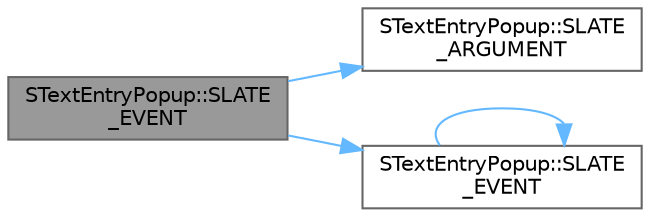 digraph "STextEntryPopup::SLATE_EVENT"
{
 // INTERACTIVE_SVG=YES
 // LATEX_PDF_SIZE
  bgcolor="transparent";
  edge [fontname=Helvetica,fontsize=10,labelfontname=Helvetica,labelfontsize=10];
  node [fontname=Helvetica,fontsize=10,shape=box,height=0.2,width=0.4];
  rankdir="LR";
  Node1 [id="Node000001",label="STextEntryPopup::SLATE\l_EVENT",height=0.2,width=0.4,color="gray40", fillcolor="grey60", style="filled", fontcolor="black",tooltip="Called whenever the text is changed programmatically or interactively by the user."];
  Node1 -> Node2 [id="edge1_Node000001_Node000002",color="steelblue1",style="solid",tooltip=" "];
  Node2 [id="Node000002",label="STextEntryPopup::SLATE\l_ARGUMENT",height=0.2,width=0.4,color="grey40", fillcolor="white", style="filled",URL="$de/d2d/classSTextEntryPopup.html#a2b4bd20f7299a40a98cfe07df2b5158b",tooltip="Label, placed before text entry box."];
  Node1 -> Node3 [id="edge2_Node000001_Node000003",color="steelblue1",style="solid",tooltip=" "];
  Node3 [id="Node000003",label="STextEntryPopup::SLATE\l_EVENT",height=0.2,width=0.4,color="grey40", fillcolor="white", style="filled",URL="$de/d2d/classSTextEntryPopup.html#ad820a47e250db80ff3e4dcb9494c7c37",tooltip="Called whenever the text is changed programmatically or interactively by the user."];
  Node3 -> Node3 [id="edge3_Node000003_Node000003",color="steelblue1",style="solid",tooltip=" "];
}
